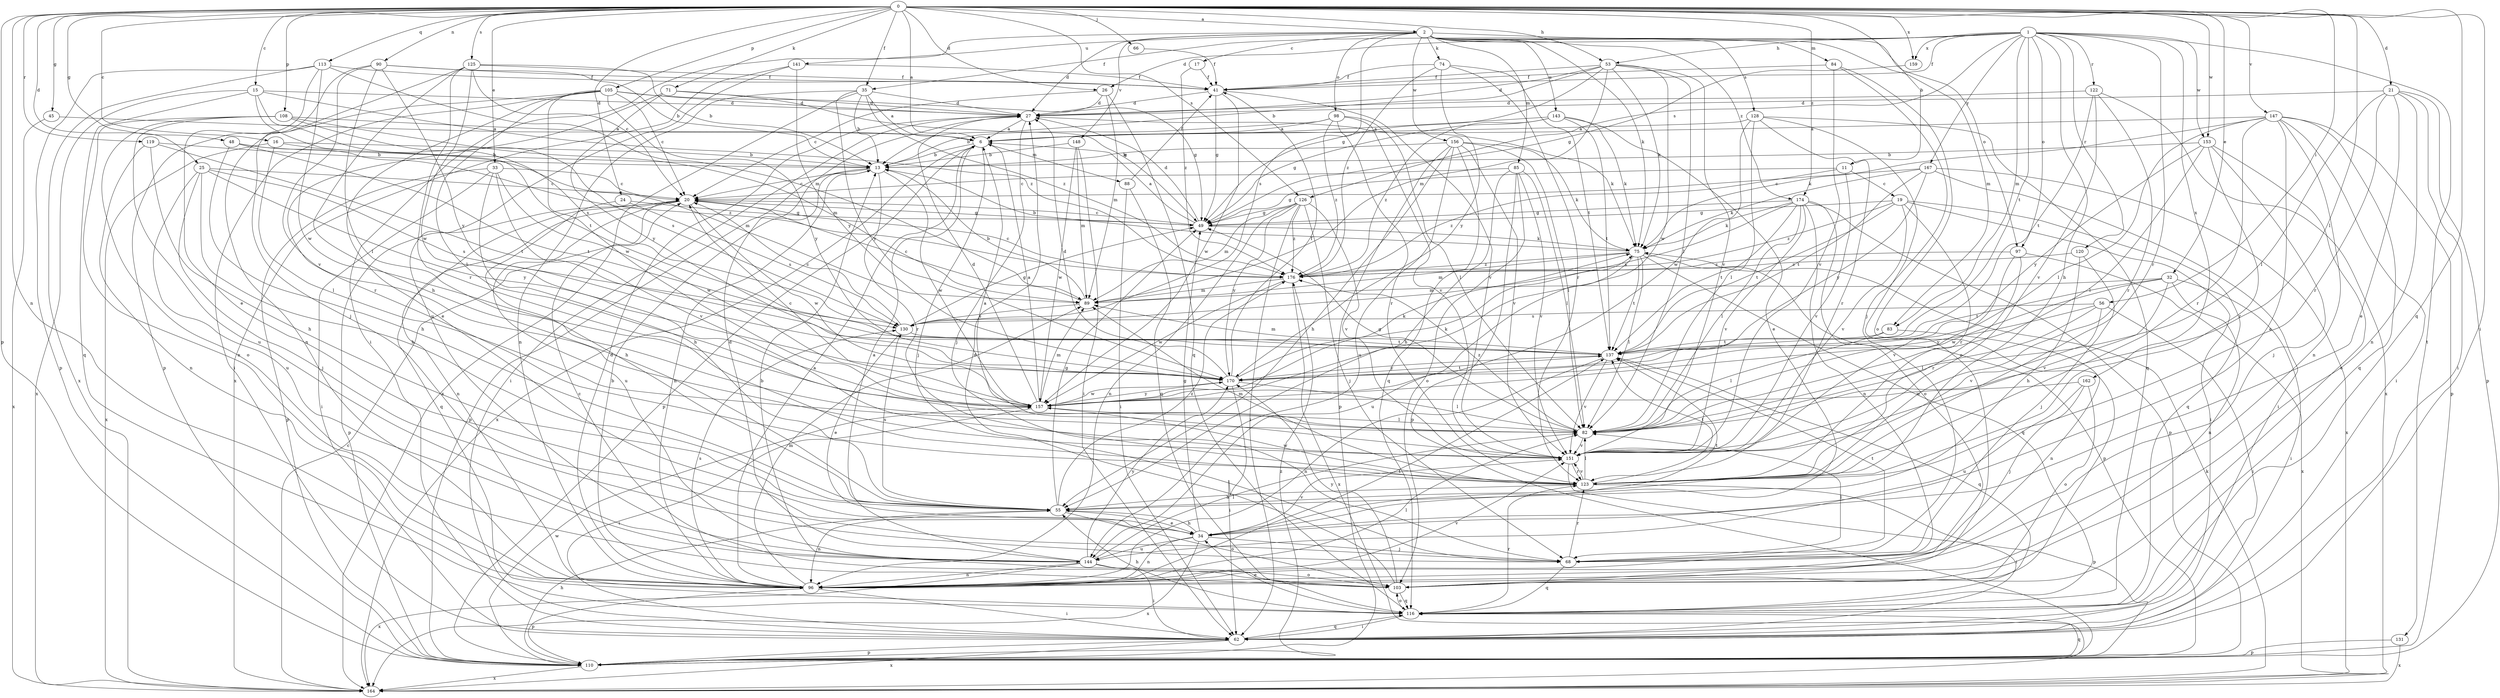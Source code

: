 strict digraph  {
0;
1;
2;
6;
11;
13;
15;
16;
17;
19;
20;
21;
24;
25;
26;
27;
32;
33;
34;
35;
41;
45;
48;
49;
53;
55;
56;
62;
66;
68;
71;
74;
75;
82;
83;
84;
85;
88;
89;
90;
96;
97;
98;
103;
105;
108;
110;
113;
116;
119;
120;
122;
123;
125;
126;
128;
130;
131;
137;
141;
143;
144;
147;
148;
151;
153;
156;
157;
159;
162;
164;
167;
170;
174;
176;
0 -> 2  [label=a];
0 -> 6  [label=a];
0 -> 11  [label=b];
0 -> 15  [label=c];
0 -> 16  [label=c];
0 -> 21  [label=d];
0 -> 24  [label=d];
0 -> 25  [label=d];
0 -> 26  [label=d];
0 -> 32  [label=e];
0 -> 33  [label=e];
0 -> 35  [label=f];
0 -> 45  [label=g];
0 -> 48  [label=g];
0 -> 53  [label=h];
0 -> 56  [label=i];
0 -> 62  [label=i];
0 -> 66  [label=j];
0 -> 71  [label=k];
0 -> 82  [label=l];
0 -> 90  [label=n];
0 -> 96  [label=n];
0 -> 105  [label=p];
0 -> 108  [label=p];
0 -> 110  [label=p];
0 -> 113  [label=q];
0 -> 116  [label=q];
0 -> 119  [label=r];
0 -> 125  [label=s];
0 -> 126  [label=s];
0 -> 147  [label=v];
0 -> 153  [label=w];
0 -> 159  [label=x];
0 -> 174  [label=z];
1 -> 26  [label=d];
1 -> 35  [label=f];
1 -> 41  [label=f];
1 -> 53  [label=h];
1 -> 55  [label=h];
1 -> 83  [label=m];
1 -> 97  [label=o];
1 -> 120  [label=r];
1 -> 122  [label=r];
1 -> 123  [label=r];
1 -> 126  [label=s];
1 -> 131  [label=t];
1 -> 137  [label=t];
1 -> 153  [label=w];
1 -> 159  [label=x];
1 -> 162  [label=x];
1 -> 167  [label=y];
2 -> 17  [label=c];
2 -> 27  [label=d];
2 -> 62  [label=i];
2 -> 74  [label=k];
2 -> 75  [label=k];
2 -> 83  [label=m];
2 -> 84  [label=m];
2 -> 85  [label=m];
2 -> 97  [label=o];
2 -> 98  [label=o];
2 -> 128  [label=s];
2 -> 130  [label=s];
2 -> 141  [label=u];
2 -> 143  [label=u];
2 -> 148  [label=v];
2 -> 156  [label=w];
2 -> 174  [label=z];
6 -> 13  [label=b];
6 -> 68  [label=j];
6 -> 88  [label=m];
6 -> 110  [label=p];
6 -> 164  [label=x];
11 -> 19  [label=c];
11 -> 49  [label=g];
11 -> 151  [label=v];
11 -> 176  [label=z];
13 -> 20  [label=c];
13 -> 96  [label=n];
13 -> 110  [label=p];
13 -> 123  [label=r];
13 -> 157  [label=w];
15 -> 27  [label=d];
15 -> 116  [label=q];
15 -> 130  [label=s];
15 -> 137  [label=t];
15 -> 164  [label=x];
15 -> 176  [label=z];
16 -> 13  [label=b];
16 -> 82  [label=l];
16 -> 89  [label=m];
16 -> 164  [label=x];
17 -> 41  [label=f];
17 -> 176  [label=z];
19 -> 49  [label=g];
19 -> 62  [label=i];
19 -> 116  [label=q];
19 -> 123  [label=r];
19 -> 137  [label=t];
19 -> 151  [label=v];
19 -> 176  [label=z];
20 -> 49  [label=g];
20 -> 96  [label=n];
20 -> 110  [label=p];
20 -> 116  [label=q];
20 -> 144  [label=u];
20 -> 157  [label=w];
21 -> 27  [label=d];
21 -> 34  [label=e];
21 -> 62  [label=i];
21 -> 82  [label=l];
21 -> 96  [label=n];
21 -> 110  [label=p];
21 -> 123  [label=r];
24 -> 49  [label=g];
24 -> 55  [label=h];
24 -> 130  [label=s];
25 -> 20  [label=c];
25 -> 55  [label=h];
25 -> 68  [label=j];
25 -> 130  [label=s];
25 -> 144  [label=u];
25 -> 170  [label=y];
26 -> 20  [label=c];
26 -> 27  [label=d];
26 -> 89  [label=m];
26 -> 116  [label=q];
27 -> 6  [label=a];
27 -> 62  [label=i];
27 -> 68  [label=j];
27 -> 75  [label=k];
32 -> 62  [label=i];
32 -> 89  [label=m];
32 -> 96  [label=n];
32 -> 137  [label=t];
32 -> 151  [label=v];
32 -> 157  [label=w];
33 -> 20  [label=c];
33 -> 55  [label=h];
33 -> 62  [label=i];
33 -> 110  [label=p];
33 -> 151  [label=v];
33 -> 157  [label=w];
34 -> 49  [label=g];
34 -> 55  [label=h];
34 -> 68  [label=j];
34 -> 96  [label=n];
34 -> 137  [label=t];
34 -> 144  [label=u];
34 -> 151  [label=v];
34 -> 164  [label=x];
35 -> 6  [label=a];
35 -> 13  [label=b];
35 -> 27  [label=d];
35 -> 96  [label=n];
35 -> 164  [label=x];
35 -> 170  [label=y];
35 -> 176  [label=z];
41 -> 27  [label=d];
41 -> 49  [label=g];
41 -> 151  [label=v];
41 -> 157  [label=w];
45 -> 6  [label=a];
45 -> 164  [label=x];
48 -> 13  [label=b];
48 -> 55  [label=h];
48 -> 137  [label=t];
48 -> 176  [label=z];
49 -> 6  [label=a];
49 -> 20  [label=c];
49 -> 27  [label=d];
49 -> 75  [label=k];
53 -> 13  [label=b];
53 -> 27  [label=d];
53 -> 41  [label=f];
53 -> 49  [label=g];
53 -> 75  [label=k];
53 -> 82  [label=l];
53 -> 89  [label=m];
53 -> 151  [label=v];
53 -> 157  [label=w];
55 -> 34  [label=e];
55 -> 49  [label=g];
55 -> 96  [label=n];
55 -> 103  [label=o];
55 -> 130  [label=s];
55 -> 176  [label=z];
56 -> 62  [label=i];
56 -> 82  [label=l];
56 -> 130  [label=s];
56 -> 151  [label=v];
56 -> 170  [label=y];
62 -> 110  [label=p];
62 -> 116  [label=q];
62 -> 164  [label=x];
66 -> 41  [label=f];
68 -> 82  [label=l];
68 -> 116  [label=q];
68 -> 123  [label=r];
68 -> 137  [label=t];
71 -> 27  [label=d];
71 -> 49  [label=g];
71 -> 123  [label=r];
71 -> 170  [label=y];
74 -> 41  [label=f];
74 -> 123  [label=r];
74 -> 137  [label=t];
74 -> 170  [label=y];
74 -> 176  [label=z];
75 -> 13  [label=b];
75 -> 82  [label=l];
75 -> 89  [label=m];
75 -> 110  [label=p];
75 -> 116  [label=q];
75 -> 137  [label=t];
75 -> 144  [label=u];
75 -> 176  [label=z];
82 -> 49  [label=g];
82 -> 151  [label=v];
82 -> 176  [label=z];
83 -> 82  [label=l];
83 -> 96  [label=n];
83 -> 137  [label=t];
84 -> 41  [label=f];
84 -> 68  [label=j];
84 -> 103  [label=o];
84 -> 151  [label=v];
85 -> 20  [label=c];
85 -> 55  [label=h];
85 -> 82  [label=l];
85 -> 103  [label=o];
85 -> 110  [label=p];
85 -> 151  [label=v];
88 -> 41  [label=f];
88 -> 62  [label=i];
88 -> 116  [label=q];
89 -> 13  [label=b];
89 -> 20  [label=c];
89 -> 130  [label=s];
90 -> 13  [label=b];
90 -> 41  [label=f];
90 -> 82  [label=l];
90 -> 110  [label=p];
90 -> 151  [label=v];
90 -> 170  [label=y];
96 -> 6  [label=a];
96 -> 13  [label=b];
96 -> 27  [label=d];
96 -> 62  [label=i];
96 -> 82  [label=l];
96 -> 89  [label=m];
96 -> 110  [label=p];
96 -> 130  [label=s];
96 -> 137  [label=t];
96 -> 151  [label=v];
97 -> 123  [label=r];
97 -> 151  [label=v];
97 -> 164  [label=x];
97 -> 176  [label=z];
98 -> 6  [label=a];
98 -> 13  [label=b];
98 -> 82  [label=l];
98 -> 123  [label=r];
98 -> 151  [label=v];
98 -> 176  [label=z];
103 -> 13  [label=b];
103 -> 20  [label=c];
103 -> 27  [label=d];
103 -> 116  [label=q];
103 -> 170  [label=y];
105 -> 20  [label=c];
105 -> 27  [label=d];
105 -> 34  [label=e];
105 -> 49  [label=g];
105 -> 62  [label=i];
105 -> 82  [label=l];
105 -> 96  [label=n];
105 -> 157  [label=w];
105 -> 170  [label=y];
108 -> 6  [label=a];
108 -> 89  [label=m];
108 -> 96  [label=n];
108 -> 103  [label=o];
108 -> 130  [label=s];
108 -> 144  [label=u];
110 -> 55  [label=h];
110 -> 116  [label=q];
110 -> 157  [label=w];
110 -> 164  [label=x];
110 -> 176  [label=z];
113 -> 34  [label=e];
113 -> 41  [label=f];
113 -> 89  [label=m];
113 -> 110  [label=p];
113 -> 157  [label=w];
113 -> 164  [label=x];
116 -> 34  [label=e];
116 -> 55  [label=h];
116 -> 62  [label=i];
116 -> 103  [label=o];
116 -> 123  [label=r];
119 -> 13  [label=b];
119 -> 55  [label=h];
119 -> 96  [label=n];
119 -> 137  [label=t];
120 -> 55  [label=h];
120 -> 68  [label=j];
120 -> 176  [label=z];
122 -> 27  [label=d];
122 -> 123  [label=r];
122 -> 137  [label=t];
122 -> 151  [label=v];
122 -> 164  [label=x];
123 -> 55  [label=h];
123 -> 62  [label=i];
123 -> 82  [label=l];
123 -> 89  [label=m];
123 -> 137  [label=t];
123 -> 151  [label=v];
123 -> 157  [label=w];
125 -> 13  [label=b];
125 -> 20  [label=c];
125 -> 41  [label=f];
125 -> 55  [label=h];
125 -> 68  [label=j];
125 -> 123  [label=r];
125 -> 157  [label=w];
126 -> 49  [label=g];
126 -> 62  [label=i];
126 -> 68  [label=j];
126 -> 89  [label=m];
126 -> 96  [label=n];
126 -> 151  [label=v];
126 -> 170  [label=y];
126 -> 176  [label=z];
128 -> 6  [label=a];
128 -> 82  [label=l];
128 -> 103  [label=o];
128 -> 116  [label=q];
128 -> 123  [label=r];
128 -> 157  [label=w];
130 -> 20  [label=c];
130 -> 34  [label=e];
130 -> 49  [label=g];
130 -> 137  [label=t];
131 -> 110  [label=p];
131 -> 164  [label=x];
137 -> 89  [label=m];
137 -> 96  [label=n];
137 -> 116  [label=q];
137 -> 151  [label=v];
137 -> 170  [label=y];
141 -> 41  [label=f];
141 -> 144  [label=u];
141 -> 164  [label=x];
141 -> 170  [label=y];
143 -> 6  [label=a];
143 -> 34  [label=e];
143 -> 49  [label=g];
143 -> 75  [label=k];
143 -> 137  [label=t];
143 -> 176  [label=z];
144 -> 6  [label=a];
144 -> 27  [label=d];
144 -> 62  [label=i];
144 -> 82  [label=l];
144 -> 96  [label=n];
144 -> 103  [label=o];
144 -> 164  [label=x];
144 -> 170  [label=y];
147 -> 6  [label=a];
147 -> 34  [label=e];
147 -> 62  [label=i];
147 -> 75  [label=k];
147 -> 82  [label=l];
147 -> 96  [label=n];
147 -> 110  [label=p];
147 -> 116  [label=q];
147 -> 123  [label=r];
148 -> 13  [label=b];
148 -> 62  [label=i];
148 -> 89  [label=m];
148 -> 157  [label=w];
151 -> 6  [label=a];
151 -> 110  [label=p];
151 -> 123  [label=r];
153 -> 13  [label=b];
153 -> 68  [label=j];
153 -> 82  [label=l];
153 -> 103  [label=o];
153 -> 123  [label=r];
153 -> 170  [label=y];
156 -> 13  [label=b];
156 -> 55  [label=h];
156 -> 75  [label=k];
156 -> 82  [label=l];
156 -> 110  [label=p];
156 -> 116  [label=q];
156 -> 144  [label=u];
156 -> 151  [label=v];
157 -> 6  [label=a];
157 -> 20  [label=c];
157 -> 27  [label=d];
157 -> 62  [label=i];
157 -> 75  [label=k];
157 -> 82  [label=l];
157 -> 89  [label=m];
157 -> 170  [label=y];
159 -> 49  [label=g];
162 -> 68  [label=j];
162 -> 103  [label=o];
162 -> 144  [label=u];
162 -> 157  [label=w];
164 -> 20  [label=c];
164 -> 75  [label=k];
167 -> 20  [label=c];
167 -> 62  [label=i];
167 -> 75  [label=k];
167 -> 137  [label=t];
167 -> 164  [label=x];
167 -> 170  [label=y];
170 -> 27  [label=d];
170 -> 41  [label=f];
170 -> 62  [label=i];
170 -> 75  [label=k];
170 -> 82  [label=l];
170 -> 137  [label=t];
170 -> 157  [label=w];
174 -> 49  [label=g];
174 -> 75  [label=k];
174 -> 82  [label=l];
174 -> 96  [label=n];
174 -> 103  [label=o];
174 -> 110  [label=p];
174 -> 130  [label=s];
174 -> 137  [label=t];
174 -> 151  [label=v];
176 -> 20  [label=c];
176 -> 89  [label=m];
176 -> 157  [label=w];
176 -> 164  [label=x];
}

